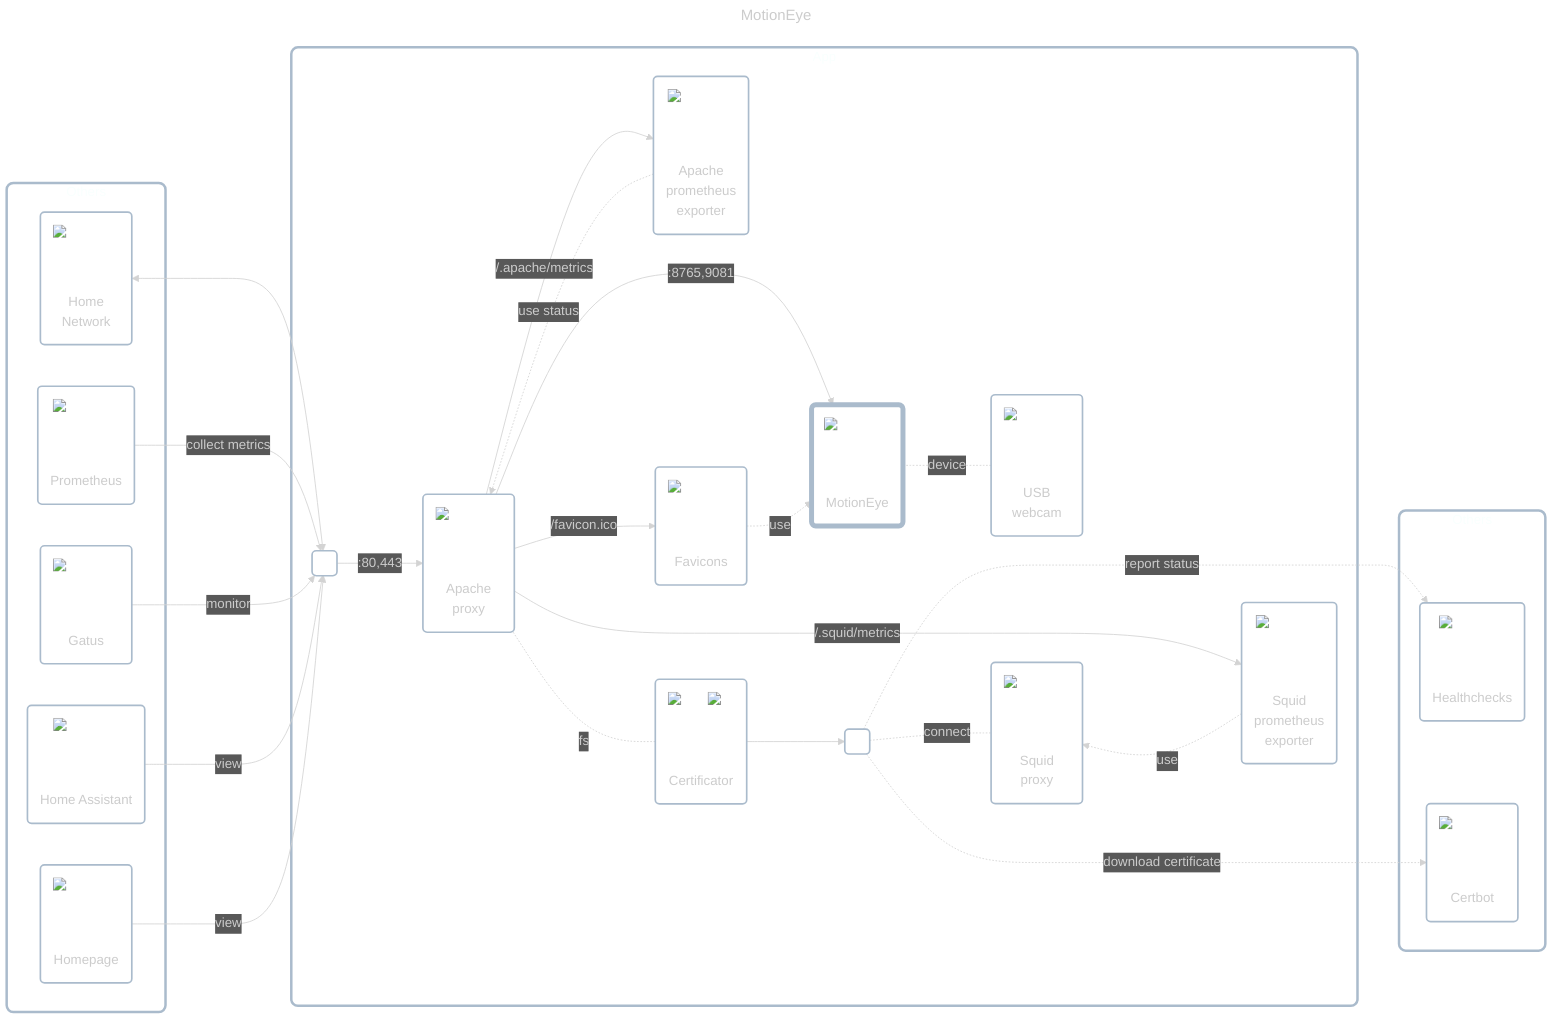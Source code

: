 ---
title: MotionEye
config:
    theme: dark
---

flowchart LR
    classDef cluster fill:#ffffff00,stroke:#aabbccff,stroke-width:3px,rx:8px,ry:8px;
    classDef node fill:#ffffff00,stroke:#aabbccff,stroke-width:2px,rx:5px,ry:5px;
    classDef dashed_border stroke-dasharray:10 6;
    classDef strong_border stroke-width:6px;

    subgraph app_wrapper["App"]
        inbound_interface(" ")
        apache_proxy("<div style='position:relative;width:80px;height:80px;margin:0 auto;margin-bottom:0.5em'><img src='../../../../icons/apache.png' style='min-width:80px;max-width:80px' /></div>Apache<br/>proxy")
        apache_prometheus_exporter("<div style='position:relative;width:80px;height:80px;margin:0 auto;margin-bottom:0.5em'><img src='../../../../icons/apache-prometheus-exporter.png' style='min-width:80px;max-width:80px' /></div>Apache<br/>prometheus<br/>exporter")
        certificator("<div style='position:relative;width:80px;height:80px;margin:0 auto;margin-bottom:1em'><img src='../../../../icons/cronjob.png' style='min-width:32px;max-width:32px;position:absolute;top:0;right:0' /><img src='../../../../icons/lets-encrypt.png' style='min-width:80px;max-width:80px' /></div>Certificator")
        favicons("<div style='position:relative;width:80px;height:80px;margin:0 auto;margin-bottom:0.5em'><img src='../../../../icons/picture.png' style='min-width:80px;max-width:80px' /></div>Favicons")
        motioneye("<div style='position:relative;width:80px;height:80px;margin:0 auto;margin-bottom:0.75em'><img src='../../../../icons/motioneye.png' style='min-width:80px;max-width:80px' /></div>MotionEye")
        class motioneye strong_border;
        webcamera("<div style='position:relative;width:80px;height:80px;margin:0 auto;margin-bottom:0.75em'><img src='../../../../icons/webcamera.png' style='min-width:80px;max-width:80px' /></div>USB<br/>webcam")
        squid_proxy("<div style='position:relative;width:80px;height:80px;margin:0 auto;margin-bottom:0.75em'><img src='../../../../icons/squid.png' style='min-width:80px;max-width:80px' /></div>Squid<br/>proxy")
        squid_prometheus_exporter("<div style='position:relative;width:80px;height:80px;margin:0 auto;margin-bottom:0.75em'><img src='../../../../icons/squid-prometheus-exporter.png' style='min-width:80px;max-width:80px' /></div>Squid<br/>prometheus<br/>exporter")
        outbound_interface_1(" ")

        inbound_interface -->|:80,443| apache_proxy -->|:8765,9081| motioneye
        apache_proxy -->|/.apache/metrics| apache_prometheus_exporter -.->|use status| apache_proxy
        apache_proxy -.-|fs| certificator
        motioneye -.-|device| webcamera
        apache_proxy -->|/.squid/metrics| squid_prometheus_exporter -.->|use| squid_proxy
        apache_proxy -->|/favicon.ico| favicons -.->|use| motioneye
        squid_proxy ~~~ squid_prometheus_exporter
        outbound_interface_1 -.-|connect| squid_proxy
        certificator --> outbound_interface_1
    end

    subgraph others_1["Others"]
        home_network("<div style='position:relative;width:80px;height:80px;margin:0 auto;margin-bottom:0.1em'><img src='../../../../icons/network.png' style='min-width:80px;max-width:80px' /></div>Home<br/>Network")
        prometheus("<div style='position:relative;width:80px;height:80px;margin:0 auto;margin-bottom:0.5em'><img src='../../../../icons/prometheus.png' style='min-width:80px;max-width:80px' /></div>Prometheus")
        gatus("<div style='position:relative;width:80px;height:80px;margin:0 auto;margin-bottom:0.5em'><img src='../../../../icons/gatus.png' style='min-width:80px;max-width:80px' /></div>Gatus")
        home_assistant("<div style='position:relative;width:80px;height:80px;margin:0 auto;margin-bottom:0.5em'><img src='../../../../icons/home-assistant.png' style='min-width:80px;max-width:80px' /></div>Home Assistant")
        homepage("<div style='position:relative;width:80px;height:80px;margin:0 auto;margin-bottom:0.5em'><img src='../../../../icons/homepage.png' style='min-width:80px;max-width:80px' /></div>Homepage")

        home_network <--> inbound_interface
        prometheus -->|collect metrics| inbound_interface
        gatus -->|monitor| inbound_interface
        home_assistant & homepage -->|view| inbound_interface
    end

    subgraph others_2["Others"]
        healthchecks("<div style='position:relative;width:80px;height:80px;margin:0 auto;margin-bottom:0.5em'><img src='../../../../icons/healthchecks.png' style='min-width:80px;max-width:80px' /></div>Healthchecks")
        certbot("<div style='position:relative;width:80px;height:80px;margin:0 auto;margin-bottom:0.5em'><img src='../../../../icons/lets-encrypt.png' style='min-width:80px;max-width:80px' /></div>Certbot")

        outbound_interface_1 -.->|report status| healthchecks
        outbound_interface_1 -.->|download certificate| certbot
    end

    squid_prometheus_exporter ~~~ others_2
